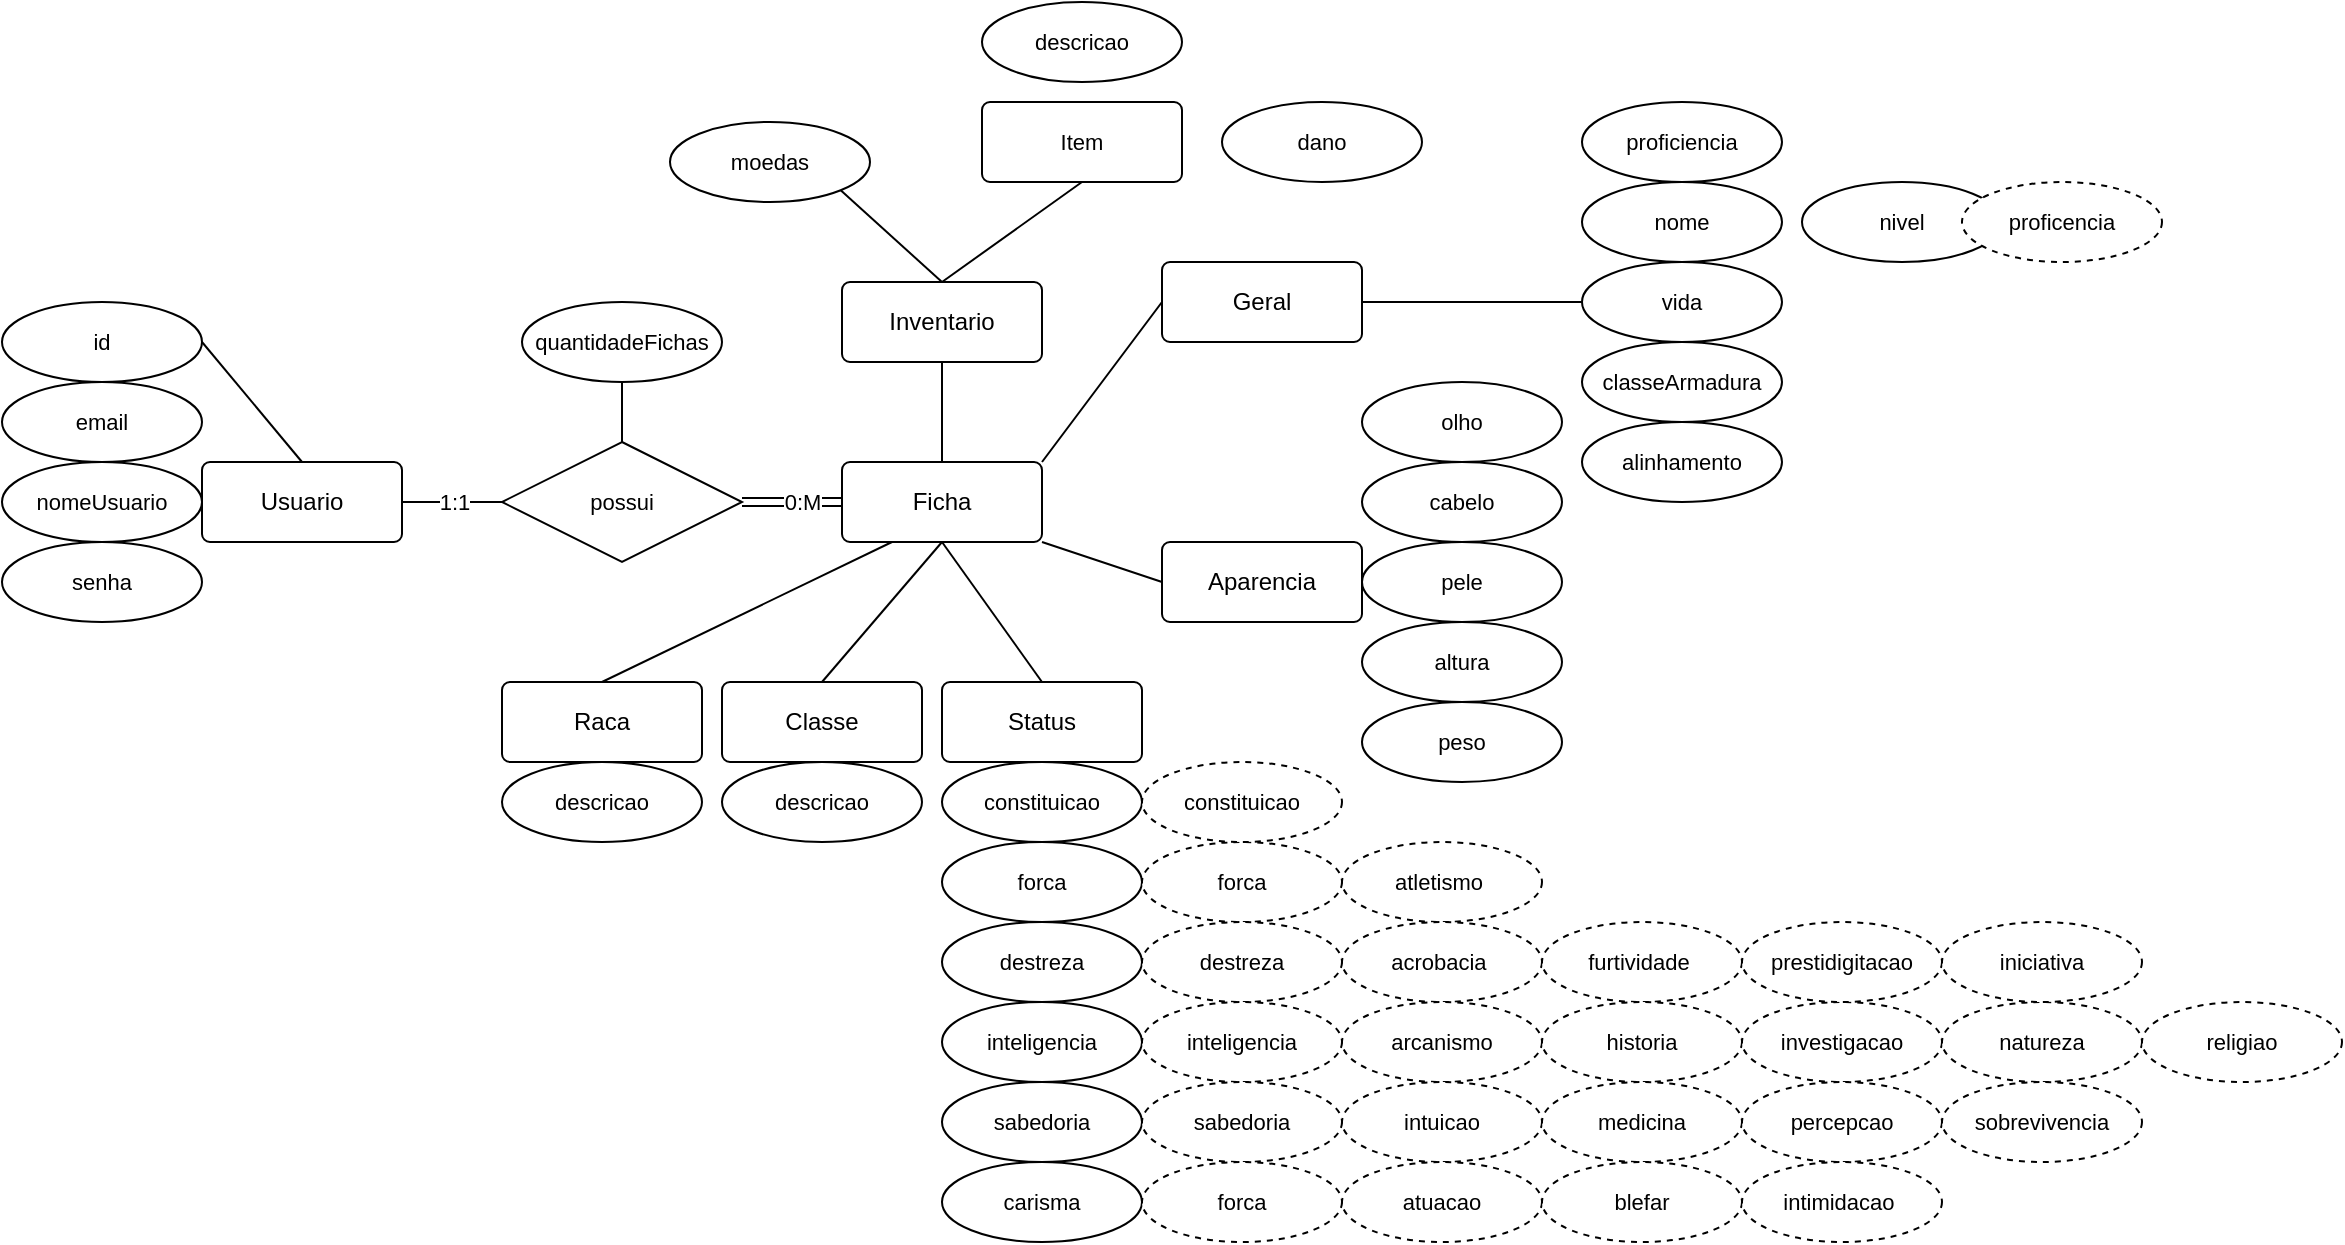 <mxfile version="26.1.1">
  <diagram name="Página-1" id="7xglVGC-aeKuLjHzxvwo">
    <mxGraphModel dx="1877" dy="621" grid="1" gridSize="10" guides="1" tooltips="1" connect="1" arrows="1" fold="1" page="1" pageScale="1" pageWidth="827" pageHeight="1169" math="0" shadow="0">
      <root>
        <mxCell id="0" />
        <mxCell id="1" parent="0" />
        <mxCell id="9yZzxRejICjtK0BxfgnQ-2" value="Usuario" style="rounded=1;arcSize=10;whiteSpace=wrap;html=1;align=center;" parent="1" vertex="1">
          <mxGeometry x="80" y="240" width="100" height="40" as="geometry" />
        </mxCell>
        <mxCell id="9yZzxRejICjtK0BxfgnQ-21" style="edgeStyle=none;shape=connector;rounded=0;orthogonalLoop=1;jettySize=auto;html=1;exitX=0.5;exitY=1;exitDx=0;exitDy=0;entryX=0.5;entryY=0;entryDx=0;entryDy=0;strokeColor=default;align=center;verticalAlign=middle;fontFamily=Helvetica;fontSize=11;fontColor=default;labelBackgroundColor=default;startFill=0;endArrow=none;" parent="1" source="9yZzxRejICjtK0BxfgnQ-3" target="9yZzxRejICjtK0BxfgnQ-20" edge="1">
          <mxGeometry relative="1" as="geometry" />
        </mxCell>
        <mxCell id="9yZzxRejICjtK0BxfgnQ-50" style="edgeStyle=none;shape=connector;rounded=0;orthogonalLoop=1;jettySize=auto;html=1;exitX=0.5;exitY=1;exitDx=0;exitDy=0;entryX=0.5;entryY=0;entryDx=0;entryDy=0;strokeColor=default;align=center;verticalAlign=middle;fontFamily=Helvetica;fontSize=11;fontColor=default;labelBackgroundColor=default;startFill=0;endArrow=none;" parent="1" source="9yZzxRejICjtK0BxfgnQ-3" target="9yZzxRejICjtK0BxfgnQ-49" edge="1">
          <mxGeometry relative="1" as="geometry" />
        </mxCell>
        <mxCell id="9yZzxRejICjtK0BxfgnQ-84" style="edgeStyle=none;shape=connector;rounded=0;orthogonalLoop=1;jettySize=auto;html=1;exitX=0.25;exitY=1;exitDx=0;exitDy=0;entryX=0.5;entryY=0;entryDx=0;entryDy=0;strokeColor=default;align=center;verticalAlign=middle;fontFamily=Helvetica;fontSize=11;fontColor=default;labelBackgroundColor=default;startFill=0;endArrow=none;" parent="1" source="9yZzxRejICjtK0BxfgnQ-3" target="9yZzxRejICjtK0BxfgnQ-83" edge="1">
          <mxGeometry relative="1" as="geometry" />
        </mxCell>
        <mxCell id="9yZzxRejICjtK0BxfgnQ-100" style="edgeStyle=none;shape=connector;rounded=0;orthogonalLoop=1;jettySize=auto;html=1;exitX=1;exitY=1;exitDx=0;exitDy=0;entryX=0;entryY=0.5;entryDx=0;entryDy=0;strokeColor=default;align=center;verticalAlign=middle;fontFamily=Helvetica;fontSize=11;fontColor=default;labelBackgroundColor=default;startFill=0;endArrow=none;" parent="1" source="9yZzxRejICjtK0BxfgnQ-3" target="9yZzxRejICjtK0BxfgnQ-99" edge="1">
          <mxGeometry relative="1" as="geometry" />
        </mxCell>
        <mxCell id="9yZzxRejICjtK0BxfgnQ-118" style="edgeStyle=none;shape=connector;rounded=0;orthogonalLoop=1;jettySize=auto;html=1;exitX=1;exitY=0;exitDx=0;exitDy=0;entryX=0;entryY=0.5;entryDx=0;entryDy=0;strokeColor=default;align=center;verticalAlign=middle;fontFamily=Helvetica;fontSize=11;fontColor=default;labelBackgroundColor=default;startFill=0;endArrow=none;" parent="1" source="9yZzxRejICjtK0BxfgnQ-3" target="9yZzxRejICjtK0BxfgnQ-116" edge="1">
          <mxGeometry relative="1" as="geometry" />
        </mxCell>
        <mxCell id="9yZzxRejICjtK0BxfgnQ-3" value="Ficha" style="rounded=1;arcSize=10;whiteSpace=wrap;html=1;align=center;" parent="1" vertex="1">
          <mxGeometry x="400" y="240" width="100" height="40" as="geometry" />
        </mxCell>
        <mxCell id="9yZzxRejICjtK0BxfgnQ-6" style="edgeStyle=none;shape=connector;rounded=0;orthogonalLoop=1;jettySize=auto;html=1;exitX=0;exitY=0.5;exitDx=0;exitDy=0;entryX=1;entryY=0.5;entryDx=0;entryDy=0;strokeColor=default;align=center;verticalAlign=middle;fontFamily=Helvetica;fontSize=11;fontColor=default;labelBackgroundColor=default;startFill=0;endArrow=none;" parent="1" source="9yZzxRejICjtK0BxfgnQ-5" target="9yZzxRejICjtK0BxfgnQ-2" edge="1">
          <mxGeometry relative="1" as="geometry" />
        </mxCell>
        <mxCell id="9yZzxRejICjtK0BxfgnQ-8" value="1:1" style="edgeLabel;html=1;align=center;verticalAlign=middle;resizable=0;points=[];fontFamily=Helvetica;fontSize=11;fontColor=default;labelBackgroundColor=default;" parent="9yZzxRejICjtK0BxfgnQ-6" vertex="1" connectable="0">
          <mxGeometry x="-0.011" relative="1" as="geometry">
            <mxPoint as="offset" />
          </mxGeometry>
        </mxCell>
        <mxCell id="9yZzxRejICjtK0BxfgnQ-7" style="edgeStyle=none;shape=link;rounded=0;orthogonalLoop=1;jettySize=auto;html=1;exitX=1;exitY=0.5;exitDx=0;exitDy=0;entryX=0;entryY=0.5;entryDx=0;entryDy=0;strokeColor=default;align=center;verticalAlign=middle;fontFamily=Helvetica;fontSize=11;fontColor=default;labelBackgroundColor=default;startFill=0;endArrow=none;" parent="1" source="9yZzxRejICjtK0BxfgnQ-5" target="9yZzxRejICjtK0BxfgnQ-3" edge="1">
          <mxGeometry relative="1" as="geometry" />
        </mxCell>
        <mxCell id="9yZzxRejICjtK0BxfgnQ-9" value="0:M" style="edgeLabel;html=1;align=center;verticalAlign=middle;resizable=0;points=[];fontFamily=Helvetica;fontSize=11;fontColor=default;labelBackgroundColor=default;" parent="9yZzxRejICjtK0BxfgnQ-7" vertex="1" connectable="0">
          <mxGeometry x="0.2" relative="1" as="geometry">
            <mxPoint as="offset" />
          </mxGeometry>
        </mxCell>
        <mxCell id="9yZzxRejICjtK0BxfgnQ-5" value="possui" style="shape=rhombus;perimeter=rhombusPerimeter;whiteSpace=wrap;html=1;align=center;fontFamily=Helvetica;fontSize=11;fontColor=default;labelBackgroundColor=default;" parent="1" vertex="1">
          <mxGeometry x="230" y="230" width="120" height="60" as="geometry" />
        </mxCell>
        <mxCell id="9yZzxRejICjtK0BxfgnQ-11" style="edgeStyle=none;shape=connector;rounded=0;orthogonalLoop=1;jettySize=auto;html=1;exitX=0.5;exitY=1;exitDx=0;exitDy=0;entryX=0.5;entryY=0;entryDx=0;entryDy=0;strokeColor=default;align=center;verticalAlign=middle;fontFamily=Helvetica;fontSize=11;fontColor=default;labelBackgroundColor=default;startFill=0;endArrow=none;" parent="1" source="9yZzxRejICjtK0BxfgnQ-10" target="9yZzxRejICjtK0BxfgnQ-5" edge="1">
          <mxGeometry relative="1" as="geometry" />
        </mxCell>
        <mxCell id="9yZzxRejICjtK0BxfgnQ-10" value="quantidadeFichas" style="ellipse;whiteSpace=wrap;html=1;align=center;fontFamily=Helvetica;fontSize=11;fontColor=default;labelBackgroundColor=default;" parent="1" vertex="1">
          <mxGeometry x="240" y="160" width="100" height="40" as="geometry" />
        </mxCell>
        <mxCell id="9yZzxRejICjtK0BxfgnQ-13" value="email" style="ellipse;whiteSpace=wrap;html=1;align=center;fontFamily=Helvetica;fontSize=11;fontColor=default;labelBackgroundColor=default;" parent="1" vertex="1">
          <mxGeometry x="-20" y="200" width="100" height="40" as="geometry" />
        </mxCell>
        <mxCell id="9yZzxRejICjtK0BxfgnQ-14" value="nomeUsuario" style="ellipse;whiteSpace=wrap;html=1;align=center;fontFamily=Helvetica;fontSize=11;fontColor=default;labelBackgroundColor=default;" parent="1" vertex="1">
          <mxGeometry x="-20" y="240" width="100" height="40" as="geometry" />
        </mxCell>
        <mxCell id="9yZzxRejICjtK0BxfgnQ-15" value="senha" style="ellipse;whiteSpace=wrap;html=1;align=center;fontFamily=Helvetica;fontSize=11;fontColor=default;labelBackgroundColor=default;" parent="1" vertex="1">
          <mxGeometry x="-20" y="280" width="100" height="40" as="geometry" />
        </mxCell>
        <mxCell id="9yZzxRejICjtK0BxfgnQ-16" value="nome" style="ellipse;whiteSpace=wrap;html=1;align=center;fontFamily=Helvetica;fontSize=11;fontColor=default;labelBackgroundColor=default;" parent="1" vertex="1">
          <mxGeometry x="770" y="100" width="100" height="40" as="geometry" />
        </mxCell>
        <mxCell id="9yZzxRejICjtK0BxfgnQ-17" value="vida" style="ellipse;whiteSpace=wrap;html=1;align=center;fontFamily=Helvetica;fontSize=11;fontColor=default;labelBackgroundColor=default;" parent="1" vertex="1">
          <mxGeometry x="770" y="140" width="100" height="40" as="geometry" />
        </mxCell>
        <mxCell id="9yZzxRejICjtK0BxfgnQ-18" value="classeArmadura" style="ellipse;whiteSpace=wrap;html=1;align=center;fontFamily=Helvetica;fontSize=11;fontColor=default;labelBackgroundColor=default;" parent="1" vertex="1">
          <mxGeometry x="770" y="180" width="100" height="40" as="geometry" />
        </mxCell>
        <mxCell id="9yZzxRejICjtK0BxfgnQ-19" value="alinhamento" style="ellipse;whiteSpace=wrap;html=1;align=center;fontFamily=Helvetica;fontSize=11;fontColor=default;labelBackgroundColor=default;" parent="1" vertex="1">
          <mxGeometry x="770" y="220" width="100" height="40" as="geometry" />
        </mxCell>
        <mxCell id="9yZzxRejICjtK0BxfgnQ-20" value="Classe" style="rounded=1;arcSize=10;whiteSpace=wrap;html=1;align=center;" parent="1" vertex="1">
          <mxGeometry x="340" y="350" width="100" height="40" as="geometry" />
        </mxCell>
        <mxCell id="9yZzxRejICjtK0BxfgnQ-23" value="constituicao&lt;span style=&quot;color: rgba(0, 0, 0, 0); font-family: monospace; font-size: 0px; text-align: start; text-wrap-mode: nowrap; background-color: rgb(251, 251, 251);&quot;&gt;%3CmxGraphModel%3E%3Croot%3E%3CmxCell%20id%3D%220%22%2F%3E%3CmxCell%20id%3D%221%22%20parent%3D%220%22%2F%3E%3CmxCell%20id%3D%222%22%20value%3D%22alinhamento%22%20style%3D%22ellipse%3BwhiteSpace%3Dwrap%3Bhtml%3D1%3Balign%3Dcenter%3BfontFamily%3DHelvetica%3BfontSize%3D11%3BfontColor%3Ddefault%3BlabelBackgroundColor%3Ddefault%3B%22%20vertex%3D%221%22%20parent%3D%221%22%3E%3CmxGeometry%20x%3D%22520%22%20y%3D%22280%22%20width%3D%22100%22%20height%3D%2240%22%20as%3D%22geometry%22%2F%3E%3C%2FmxCell%3E%3C%2Froot%3E%3C%2FmxGraphModel%3E&lt;/span&gt;" style="ellipse;whiteSpace=wrap;html=1;align=center;fontFamily=Helvetica;fontSize=11;fontColor=default;labelBackgroundColor=default;" parent="1" vertex="1">
          <mxGeometry x="450" y="390" width="100" height="40" as="geometry" />
        </mxCell>
        <mxCell id="9yZzxRejICjtK0BxfgnQ-24" value="forca" style="ellipse;whiteSpace=wrap;html=1;align=center;fontFamily=Helvetica;fontSize=11;fontColor=default;labelBackgroundColor=default;" parent="1" vertex="1">
          <mxGeometry x="450" y="430" width="100" height="40" as="geometry" />
        </mxCell>
        <mxCell id="9yZzxRejICjtK0BxfgnQ-25" value="destreza" style="ellipse;whiteSpace=wrap;html=1;align=center;fontFamily=Helvetica;fontSize=11;fontColor=default;labelBackgroundColor=default;" parent="1" vertex="1">
          <mxGeometry x="450" y="470" width="100" height="40" as="geometry" />
        </mxCell>
        <mxCell id="9yZzxRejICjtK0BxfgnQ-26" value="inteligencia" style="ellipse;whiteSpace=wrap;html=1;align=center;fontFamily=Helvetica;fontSize=11;fontColor=default;labelBackgroundColor=default;" parent="1" vertex="1">
          <mxGeometry x="450" y="510" width="100" height="40" as="geometry" />
        </mxCell>
        <mxCell id="9yZzxRejICjtK0BxfgnQ-27" value="sabedoria" style="ellipse;whiteSpace=wrap;html=1;align=center;fontFamily=Helvetica;fontSize=11;fontColor=default;labelBackgroundColor=default;" parent="1" vertex="1">
          <mxGeometry x="450" y="550" width="100" height="40" as="geometry" />
        </mxCell>
        <mxCell id="9yZzxRejICjtK0BxfgnQ-28" value="carisma" style="ellipse;whiteSpace=wrap;html=1;align=center;fontFamily=Helvetica;fontSize=11;fontColor=default;labelBackgroundColor=default;" parent="1" vertex="1">
          <mxGeometry x="450" y="590" width="100" height="40" as="geometry" />
        </mxCell>
        <mxCell id="9yZzxRejICjtK0BxfgnQ-32" value="proficiencia" style="ellipse;whiteSpace=wrap;html=1;align=center;fontFamily=Helvetica;fontSize=11;fontColor=default;labelBackgroundColor=default;" parent="1" vertex="1">
          <mxGeometry x="770" y="60" width="100" height="40" as="geometry" />
        </mxCell>
        <mxCell id="9yZzxRejICjtK0BxfgnQ-35" value="nivel" style="ellipse;whiteSpace=wrap;html=1;align=center;fontFamily=Helvetica;fontSize=11;fontColor=default;labelBackgroundColor=default;" parent="1" vertex="1">
          <mxGeometry x="880" y="100" width="100" height="40" as="geometry" />
        </mxCell>
        <mxCell id="9yZzxRejICjtK0BxfgnQ-37" value="proficencia" style="ellipse;whiteSpace=wrap;html=1;align=center;dashed=1;fontFamily=Helvetica;fontSize=11;fontColor=default;labelBackgroundColor=default;" parent="1" vertex="1">
          <mxGeometry x="960" y="100" width="100" height="40" as="geometry" />
        </mxCell>
        <mxCell id="9yZzxRejICjtK0BxfgnQ-49" value="Status" style="rounded=1;arcSize=10;whiteSpace=wrap;html=1;align=center;" parent="1" vertex="1">
          <mxGeometry x="450" y="350" width="100" height="40" as="geometry" />
        </mxCell>
        <mxCell id="9yZzxRejICjtK0BxfgnQ-53" value="&lt;span style=&quot;text-align: left;&quot;&gt;atletismo&amp;nbsp;&lt;/span&gt;" style="ellipse;whiteSpace=wrap;html=1;align=center;dashed=1;fontFamily=Helvetica;fontSize=11;fontColor=default;labelBackgroundColor=default;" parent="1" vertex="1">
          <mxGeometry x="650" y="430" width="100" height="40" as="geometry" />
        </mxCell>
        <mxCell id="9yZzxRejICjtK0BxfgnQ-55" value="&lt;span style=&quot;text-align: left;&quot;&gt;acrobacia&amp;nbsp;&lt;/span&gt;" style="ellipse;whiteSpace=wrap;html=1;align=center;dashed=1;fontFamily=Helvetica;fontSize=11;fontColor=default;labelBackgroundColor=default;" parent="1" vertex="1">
          <mxGeometry x="650" y="470" width="100" height="40" as="geometry" />
        </mxCell>
        <mxCell id="9yZzxRejICjtK0BxfgnQ-57" value="&lt;span style=&quot;text-align: left;&quot;&gt;furtividade&amp;nbsp;&lt;/span&gt;" style="ellipse;whiteSpace=wrap;html=1;align=center;dashed=1;fontFamily=Helvetica;fontSize=11;fontColor=default;labelBackgroundColor=default;" parent="1" vertex="1">
          <mxGeometry x="750" y="470" width="100" height="40" as="geometry" />
        </mxCell>
        <mxCell id="9yZzxRejICjtK0BxfgnQ-60" value="&lt;span style=&quot;text-align: left;&quot;&gt;arcanismo&lt;/span&gt;" style="ellipse;whiteSpace=wrap;html=1;align=center;dashed=1;fontFamily=Helvetica;fontSize=11;fontColor=default;labelBackgroundColor=default;" parent="1" vertex="1">
          <mxGeometry x="650" y="510" width="100" height="40" as="geometry" />
        </mxCell>
        <mxCell id="9yZzxRejICjtK0BxfgnQ-61" value="&lt;span style=&quot;text-align: left;&quot;&gt;historia&lt;/span&gt;" style="ellipse;whiteSpace=wrap;html=1;align=center;dashed=1;fontFamily=Helvetica;fontSize=11;fontColor=default;labelBackgroundColor=default;" parent="1" vertex="1">
          <mxGeometry x="750" y="510" width="100" height="40" as="geometry" />
        </mxCell>
        <mxCell id="9yZzxRejICjtK0BxfgnQ-62" value="&lt;span style=&quot;text-align: left;&quot;&gt;investigacao&lt;/span&gt;" style="ellipse;whiteSpace=wrap;html=1;align=center;dashed=1;fontFamily=Helvetica;fontSize=11;fontColor=default;labelBackgroundColor=default;" parent="1" vertex="1">
          <mxGeometry x="850" y="510" width="100" height="40" as="geometry" />
        </mxCell>
        <mxCell id="9yZzxRejICjtK0BxfgnQ-64" value="&lt;span style=&quot;text-align: left;&quot;&gt;natureza&lt;/span&gt;" style="ellipse;whiteSpace=wrap;html=1;align=center;dashed=1;fontFamily=Helvetica;fontSize=11;fontColor=default;labelBackgroundColor=default;" parent="1" vertex="1">
          <mxGeometry x="950" y="510" width="100" height="40" as="geometry" />
        </mxCell>
        <mxCell id="9yZzxRejICjtK0BxfgnQ-65" value="&lt;span style=&quot;text-align: left;&quot;&gt;religiao&lt;/span&gt;" style="ellipse;whiteSpace=wrap;html=1;align=center;dashed=1;fontFamily=Helvetica;fontSize=11;fontColor=default;labelBackgroundColor=default;" parent="1" vertex="1">
          <mxGeometry x="1050" y="510" width="100" height="40" as="geometry" />
        </mxCell>
        <mxCell id="9yZzxRejICjtK0BxfgnQ-66" value="&lt;span style=&quot;text-align: left;&quot;&gt;intuicao&lt;/span&gt;" style="ellipse;whiteSpace=wrap;html=1;align=center;dashed=1;fontFamily=Helvetica;fontSize=11;fontColor=default;labelBackgroundColor=default;" parent="1" vertex="1">
          <mxGeometry x="650" y="550" width="100" height="40" as="geometry" />
        </mxCell>
        <mxCell id="9yZzxRejICjtK0BxfgnQ-68" value="&lt;span style=&quot;text-align: left;&quot;&gt;medicina&lt;/span&gt;" style="ellipse;whiteSpace=wrap;html=1;align=center;dashed=1;fontFamily=Helvetica;fontSize=11;fontColor=default;labelBackgroundColor=default;" parent="1" vertex="1">
          <mxGeometry x="750" y="550" width="100" height="40" as="geometry" />
        </mxCell>
        <mxCell id="9yZzxRejICjtK0BxfgnQ-69" value="&lt;span style=&quot;text-align: left;&quot;&gt;percepcao&lt;/span&gt;" style="ellipse;whiteSpace=wrap;html=1;align=center;dashed=1;fontFamily=Helvetica;fontSize=11;fontColor=default;labelBackgroundColor=default;" parent="1" vertex="1">
          <mxGeometry x="850" y="550" width="100" height="40" as="geometry" />
        </mxCell>
        <mxCell id="9yZzxRejICjtK0BxfgnQ-71" value="&lt;span style=&quot;text-align: left;&quot;&gt;sobrevivencia&lt;/span&gt;" style="ellipse;whiteSpace=wrap;html=1;align=center;dashed=1;fontFamily=Helvetica;fontSize=11;fontColor=default;labelBackgroundColor=default;" parent="1" vertex="1">
          <mxGeometry x="950" y="550" width="100" height="40" as="geometry" />
        </mxCell>
        <mxCell id="9yZzxRejICjtK0BxfgnQ-72" value="&lt;span style=&quot;text-align: left;&quot;&gt;atuacao&lt;/span&gt;" style="ellipse;whiteSpace=wrap;html=1;align=center;dashed=1;fontFamily=Helvetica;fontSize=11;fontColor=default;labelBackgroundColor=default;" parent="1" vertex="1">
          <mxGeometry x="650" y="590" width="100" height="40" as="geometry" />
        </mxCell>
        <mxCell id="9yZzxRejICjtK0BxfgnQ-74" value="&lt;span style=&quot;text-align: left;&quot;&gt;blefar&lt;/span&gt;" style="ellipse;whiteSpace=wrap;html=1;align=center;dashed=1;fontFamily=Helvetica;fontSize=11;fontColor=default;labelBackgroundColor=default;" parent="1" vertex="1">
          <mxGeometry x="750" y="590" width="100" height="40" as="geometry" />
        </mxCell>
        <mxCell id="9yZzxRejICjtK0BxfgnQ-75" value="&lt;span style=&quot;text-align: left;&quot;&gt;intimidacao&amp;nbsp;&lt;/span&gt;" style="ellipse;whiteSpace=wrap;html=1;align=center;dashed=1;fontFamily=Helvetica;fontSize=11;fontColor=default;labelBackgroundColor=default;" parent="1" vertex="1">
          <mxGeometry x="850" y="590" width="100" height="40" as="geometry" />
        </mxCell>
        <mxCell id="9yZzxRejICjtK0BxfgnQ-80" value="&lt;span style=&quot;text-align: left;&quot;&gt;prestidigitacao&lt;/span&gt;" style="ellipse;whiteSpace=wrap;html=1;align=center;dashed=1;fontFamily=Helvetica;fontSize=11;fontColor=default;labelBackgroundColor=default;" parent="1" vertex="1">
          <mxGeometry x="850" y="470" width="100" height="40" as="geometry" />
        </mxCell>
        <mxCell id="9yZzxRejICjtK0BxfgnQ-81" value="&lt;div style=&quot;text-align: left;&quot;&gt;&lt;span style=&quot;background-color: light-dark(#ffffff, var(--ge-dark-color, #121212)); color: light-dark(rgb(0, 0, 0), rgb(255, 255, 255));&quot;&gt;iniciativa&lt;/span&gt;&lt;/div&gt;" style="ellipse;whiteSpace=wrap;html=1;align=center;dashed=1;fontFamily=Helvetica;fontSize=11;fontColor=default;labelBackgroundColor=default;" parent="1" vertex="1">
          <mxGeometry x="950" y="470" width="100" height="40" as="geometry" />
        </mxCell>
        <mxCell id="9yZzxRejICjtK0BxfgnQ-83" value="Raca" style="rounded=1;arcSize=10;whiteSpace=wrap;html=1;align=center;" parent="1" vertex="1">
          <mxGeometry x="230" y="350" width="100" height="40" as="geometry" />
        </mxCell>
        <mxCell id="9yZzxRejICjtK0BxfgnQ-85" value="descricao" style="ellipse;whiteSpace=wrap;html=1;align=center;fontFamily=Helvetica;fontSize=11;fontColor=default;labelBackgroundColor=default;" parent="1" vertex="1">
          <mxGeometry x="340" y="390" width="100" height="40" as="geometry" />
        </mxCell>
        <mxCell id="9yZzxRejICjtK0BxfgnQ-86" value="descricao" style="ellipse;whiteSpace=wrap;html=1;align=center;fontFamily=Helvetica;fontSize=11;fontColor=default;labelBackgroundColor=default;" parent="1" vertex="1">
          <mxGeometry x="230" y="390" width="100" height="40" as="geometry" />
        </mxCell>
        <mxCell id="9yZzxRejICjtK0BxfgnQ-88" style="edgeStyle=none;shape=connector;rounded=0;orthogonalLoop=1;jettySize=auto;html=1;exitX=0.5;exitY=1;exitDx=0;exitDy=0;entryX=0.5;entryY=0;entryDx=0;entryDy=0;strokeColor=default;align=center;verticalAlign=middle;fontFamily=Helvetica;fontSize=11;fontColor=default;labelBackgroundColor=default;startFill=0;endArrow=none;" parent="1" source="9yZzxRejICjtK0BxfgnQ-87" target="9yZzxRejICjtK0BxfgnQ-3" edge="1">
          <mxGeometry relative="1" as="geometry" />
        </mxCell>
        <mxCell id="9yZzxRejICjtK0BxfgnQ-87" value="Inventario" style="rounded=1;arcSize=10;whiteSpace=wrap;html=1;align=center;" parent="1" vertex="1">
          <mxGeometry x="400" y="150" width="100" height="40" as="geometry" />
        </mxCell>
        <mxCell id="9yZzxRejICjtK0BxfgnQ-94" style="edgeStyle=none;shape=connector;rounded=0;orthogonalLoop=1;jettySize=auto;html=1;exitX=0.5;exitY=1;exitDx=0;exitDy=0;entryX=0.5;entryY=0;entryDx=0;entryDy=0;strokeColor=default;align=center;verticalAlign=middle;fontFamily=Helvetica;fontSize=11;fontColor=default;labelBackgroundColor=default;startFill=0;endArrow=none;" parent="1" source="9yZzxRejICjtK0BxfgnQ-89" target="9yZzxRejICjtK0BxfgnQ-87" edge="1">
          <mxGeometry relative="1" as="geometry" />
        </mxCell>
        <mxCell id="9yZzxRejICjtK0BxfgnQ-89" value="Item" style="rounded=1;arcSize=10;whiteSpace=wrap;html=1;align=center;fontFamily=Helvetica;fontSize=11;fontColor=default;labelBackgroundColor=default;" parent="1" vertex="1">
          <mxGeometry x="470" y="60" width="100" height="40" as="geometry" />
        </mxCell>
        <mxCell id="9yZzxRejICjtK0BxfgnQ-93" style="edgeStyle=none;shape=connector;rounded=0;orthogonalLoop=1;jettySize=auto;html=1;exitX=1;exitY=1;exitDx=0;exitDy=0;entryX=0.5;entryY=0;entryDx=0;entryDy=0;strokeColor=default;align=center;verticalAlign=middle;fontFamily=Helvetica;fontSize=11;fontColor=default;labelBackgroundColor=default;startFill=0;endArrow=none;" parent="1" source="9yZzxRejICjtK0BxfgnQ-92" target="9yZzxRejICjtK0BxfgnQ-87" edge="1">
          <mxGeometry relative="1" as="geometry" />
        </mxCell>
        <mxCell id="9yZzxRejICjtK0BxfgnQ-92" value="moedas" style="ellipse;whiteSpace=wrap;html=1;align=center;fontFamily=Helvetica;fontSize=11;fontColor=default;labelBackgroundColor=default;" parent="1" vertex="1">
          <mxGeometry x="314" y="70" width="100" height="40" as="geometry" />
        </mxCell>
        <mxCell id="9yZzxRejICjtK0BxfgnQ-95" value="dano" style="ellipse;whiteSpace=wrap;html=1;align=center;fontFamily=Helvetica;fontSize=11;fontColor=default;labelBackgroundColor=default;" parent="1" vertex="1">
          <mxGeometry x="590" y="60" width="100" height="40" as="geometry" />
        </mxCell>
        <mxCell id="9yZzxRejICjtK0BxfgnQ-97" value="descricao" style="ellipse;whiteSpace=wrap;html=1;align=center;fontFamily=Helvetica;fontSize=11;fontColor=default;labelBackgroundColor=default;" parent="1" vertex="1">
          <mxGeometry x="470" y="10" width="100" height="40" as="geometry" />
        </mxCell>
        <mxCell id="9yZzxRejICjtK0BxfgnQ-99" value="Aparencia" style="rounded=1;arcSize=10;whiteSpace=wrap;html=1;align=center;" parent="1" vertex="1">
          <mxGeometry x="560" y="280" width="100" height="40" as="geometry" />
        </mxCell>
        <mxCell id="9yZzxRejICjtK0BxfgnQ-101" value="cabelo" style="ellipse;whiteSpace=wrap;html=1;align=center;fontFamily=Helvetica;fontSize=11;fontColor=default;labelBackgroundColor=default;" parent="1" vertex="1">
          <mxGeometry x="660" y="240" width="100" height="40" as="geometry" />
        </mxCell>
        <mxCell id="9yZzxRejICjtK0BxfgnQ-102" value="pele" style="ellipse;whiteSpace=wrap;html=1;align=center;fontFamily=Helvetica;fontSize=11;fontColor=default;labelBackgroundColor=default;" parent="1" vertex="1">
          <mxGeometry x="660" y="280" width="100" height="40" as="geometry" />
        </mxCell>
        <mxCell id="9yZzxRejICjtK0BxfgnQ-103" value="altura" style="ellipse;whiteSpace=wrap;html=1;align=center;fontFamily=Helvetica;fontSize=11;fontColor=default;labelBackgroundColor=default;" parent="1" vertex="1">
          <mxGeometry x="660" y="320" width="100" height="40" as="geometry" />
        </mxCell>
        <mxCell id="9yZzxRejICjtK0BxfgnQ-104" value="peso" style="ellipse;whiteSpace=wrap;html=1;align=center;fontFamily=Helvetica;fontSize=11;fontColor=default;labelBackgroundColor=default;" parent="1" vertex="1">
          <mxGeometry x="660" y="360" width="100" height="40" as="geometry" />
        </mxCell>
        <mxCell id="9yZzxRejICjtK0BxfgnQ-105" value="olho" style="ellipse;whiteSpace=wrap;html=1;align=center;fontFamily=Helvetica;fontSize=11;fontColor=default;labelBackgroundColor=default;" parent="1" vertex="1">
          <mxGeometry x="660" y="200" width="100" height="40" as="geometry" />
        </mxCell>
        <mxCell id="9yZzxRejICjtK0BxfgnQ-107" value="&lt;div style=&quot;text-align: left;&quot;&gt;&lt;span style=&quot;background-color: light-dark(#ffffff, var(--ge-dark-color, #121212)); color: light-dark(rgb(0, 0, 0), rgb(255, 255, 255));&quot;&gt;forca&lt;/span&gt;&lt;/div&gt;" style="ellipse;whiteSpace=wrap;html=1;align=center;dashed=1;fontFamily=Helvetica;fontSize=11;fontColor=default;labelBackgroundColor=default;" parent="1" vertex="1">
          <mxGeometry x="550" y="430" width="100" height="40" as="geometry" />
        </mxCell>
        <mxCell id="9yZzxRejICjtK0BxfgnQ-108" value="&lt;div style=&quot;text-align: left;&quot;&gt;&lt;span style=&quot;background-color: light-dark(#ffffff, var(--ge-dark-color, #121212)); color: light-dark(rgb(0, 0, 0), rgb(255, 255, 255));&quot;&gt;destreza&lt;/span&gt;&lt;/div&gt;" style="ellipse;whiteSpace=wrap;html=1;align=center;dashed=1;fontFamily=Helvetica;fontSize=11;fontColor=default;labelBackgroundColor=default;" parent="1" vertex="1">
          <mxGeometry x="550" y="470" width="100" height="40" as="geometry" />
        </mxCell>
        <mxCell id="9yZzxRejICjtK0BxfgnQ-109" value="&lt;div style=&quot;text-align: left;&quot;&gt;&lt;span style=&quot;background-color: light-dark(#ffffff, var(--ge-dark-color, #121212)); color: light-dark(rgb(0, 0, 0), rgb(255, 255, 255));&quot;&gt;inteligencia&lt;/span&gt;&lt;/div&gt;" style="ellipse;whiteSpace=wrap;html=1;align=center;dashed=1;fontFamily=Helvetica;fontSize=11;fontColor=default;labelBackgroundColor=default;" parent="1" vertex="1">
          <mxGeometry x="550" y="510" width="100" height="40" as="geometry" />
        </mxCell>
        <mxCell id="9yZzxRejICjtK0BxfgnQ-110" value="&lt;div style=&quot;text-align: left;&quot;&gt;&lt;span style=&quot;background-color: light-dark(#ffffff, var(--ge-dark-color, #121212)); color: light-dark(rgb(0, 0, 0), rgb(255, 255, 255));&quot;&gt;sabedoria&lt;/span&gt;&lt;/div&gt;" style="ellipse;whiteSpace=wrap;html=1;align=center;dashed=1;fontFamily=Helvetica;fontSize=11;fontColor=default;labelBackgroundColor=default;" parent="1" vertex="1">
          <mxGeometry x="550" y="550" width="100" height="40" as="geometry" />
        </mxCell>
        <mxCell id="9yZzxRejICjtK0BxfgnQ-112" value="&lt;div style=&quot;text-align: left;&quot;&gt;&lt;span style=&quot;background-color: light-dark(#ffffff, var(--ge-dark-color, #121212)); color: light-dark(rgb(0, 0, 0), rgb(255, 255, 255));&quot;&gt;forca&lt;/span&gt;&lt;/div&gt;" style="ellipse;whiteSpace=wrap;html=1;align=center;dashed=1;fontFamily=Helvetica;fontSize=11;fontColor=default;labelBackgroundColor=default;" parent="1" vertex="1">
          <mxGeometry x="550" y="590" width="100" height="40" as="geometry" />
        </mxCell>
        <mxCell id="9yZzxRejICjtK0BxfgnQ-113" value="&lt;div style=&quot;text-align: left;&quot;&gt;&lt;span style=&quot;background-color: light-dark(#ffffff, var(--ge-dark-color, #121212)); color: light-dark(rgb(0, 0, 0), rgb(255, 255, 255));&quot;&gt;constituicao&lt;/span&gt;&lt;/div&gt;" style="ellipse;whiteSpace=wrap;html=1;align=center;dashed=1;fontFamily=Helvetica;fontSize=11;fontColor=default;labelBackgroundColor=default;" parent="1" vertex="1">
          <mxGeometry x="550" y="390" width="100" height="40" as="geometry" />
        </mxCell>
        <mxCell id="9yZzxRejICjtK0BxfgnQ-115" style="edgeStyle=none;shape=connector;rounded=0;orthogonalLoop=1;jettySize=auto;html=1;exitX=1;exitY=0.5;exitDx=0;exitDy=0;entryX=0.5;entryY=0;entryDx=0;entryDy=0;strokeColor=default;align=center;verticalAlign=middle;fontFamily=Helvetica;fontSize=11;fontColor=default;labelBackgroundColor=default;startFill=0;endArrow=none;" parent="1" source="9yZzxRejICjtK0BxfgnQ-114" target="9yZzxRejICjtK0BxfgnQ-2" edge="1">
          <mxGeometry relative="1" as="geometry" />
        </mxCell>
        <mxCell id="9yZzxRejICjtK0BxfgnQ-114" value="id" style="ellipse;whiteSpace=wrap;html=1;align=center;fontFamily=Helvetica;fontSize=11;fontColor=default;labelBackgroundColor=default;" parent="1" vertex="1">
          <mxGeometry x="-20" y="160" width="100" height="40" as="geometry" />
        </mxCell>
        <mxCell id="9yZzxRejICjtK0BxfgnQ-117" style="edgeStyle=none;shape=connector;rounded=0;orthogonalLoop=1;jettySize=auto;html=1;exitX=1;exitY=0.5;exitDx=0;exitDy=0;entryX=0;entryY=0.5;entryDx=0;entryDy=0;strokeColor=default;align=center;verticalAlign=middle;fontFamily=Helvetica;fontSize=11;fontColor=default;labelBackgroundColor=default;startFill=0;endArrow=none;" parent="1" source="9yZzxRejICjtK0BxfgnQ-116" target="9yZzxRejICjtK0BxfgnQ-17" edge="1">
          <mxGeometry relative="1" as="geometry" />
        </mxCell>
        <mxCell id="9yZzxRejICjtK0BxfgnQ-116" value="Geral" style="rounded=1;arcSize=10;whiteSpace=wrap;html=1;align=center;" parent="1" vertex="1">
          <mxGeometry x="560" y="140" width="100" height="40" as="geometry" />
        </mxCell>
      </root>
    </mxGraphModel>
  </diagram>
</mxfile>
